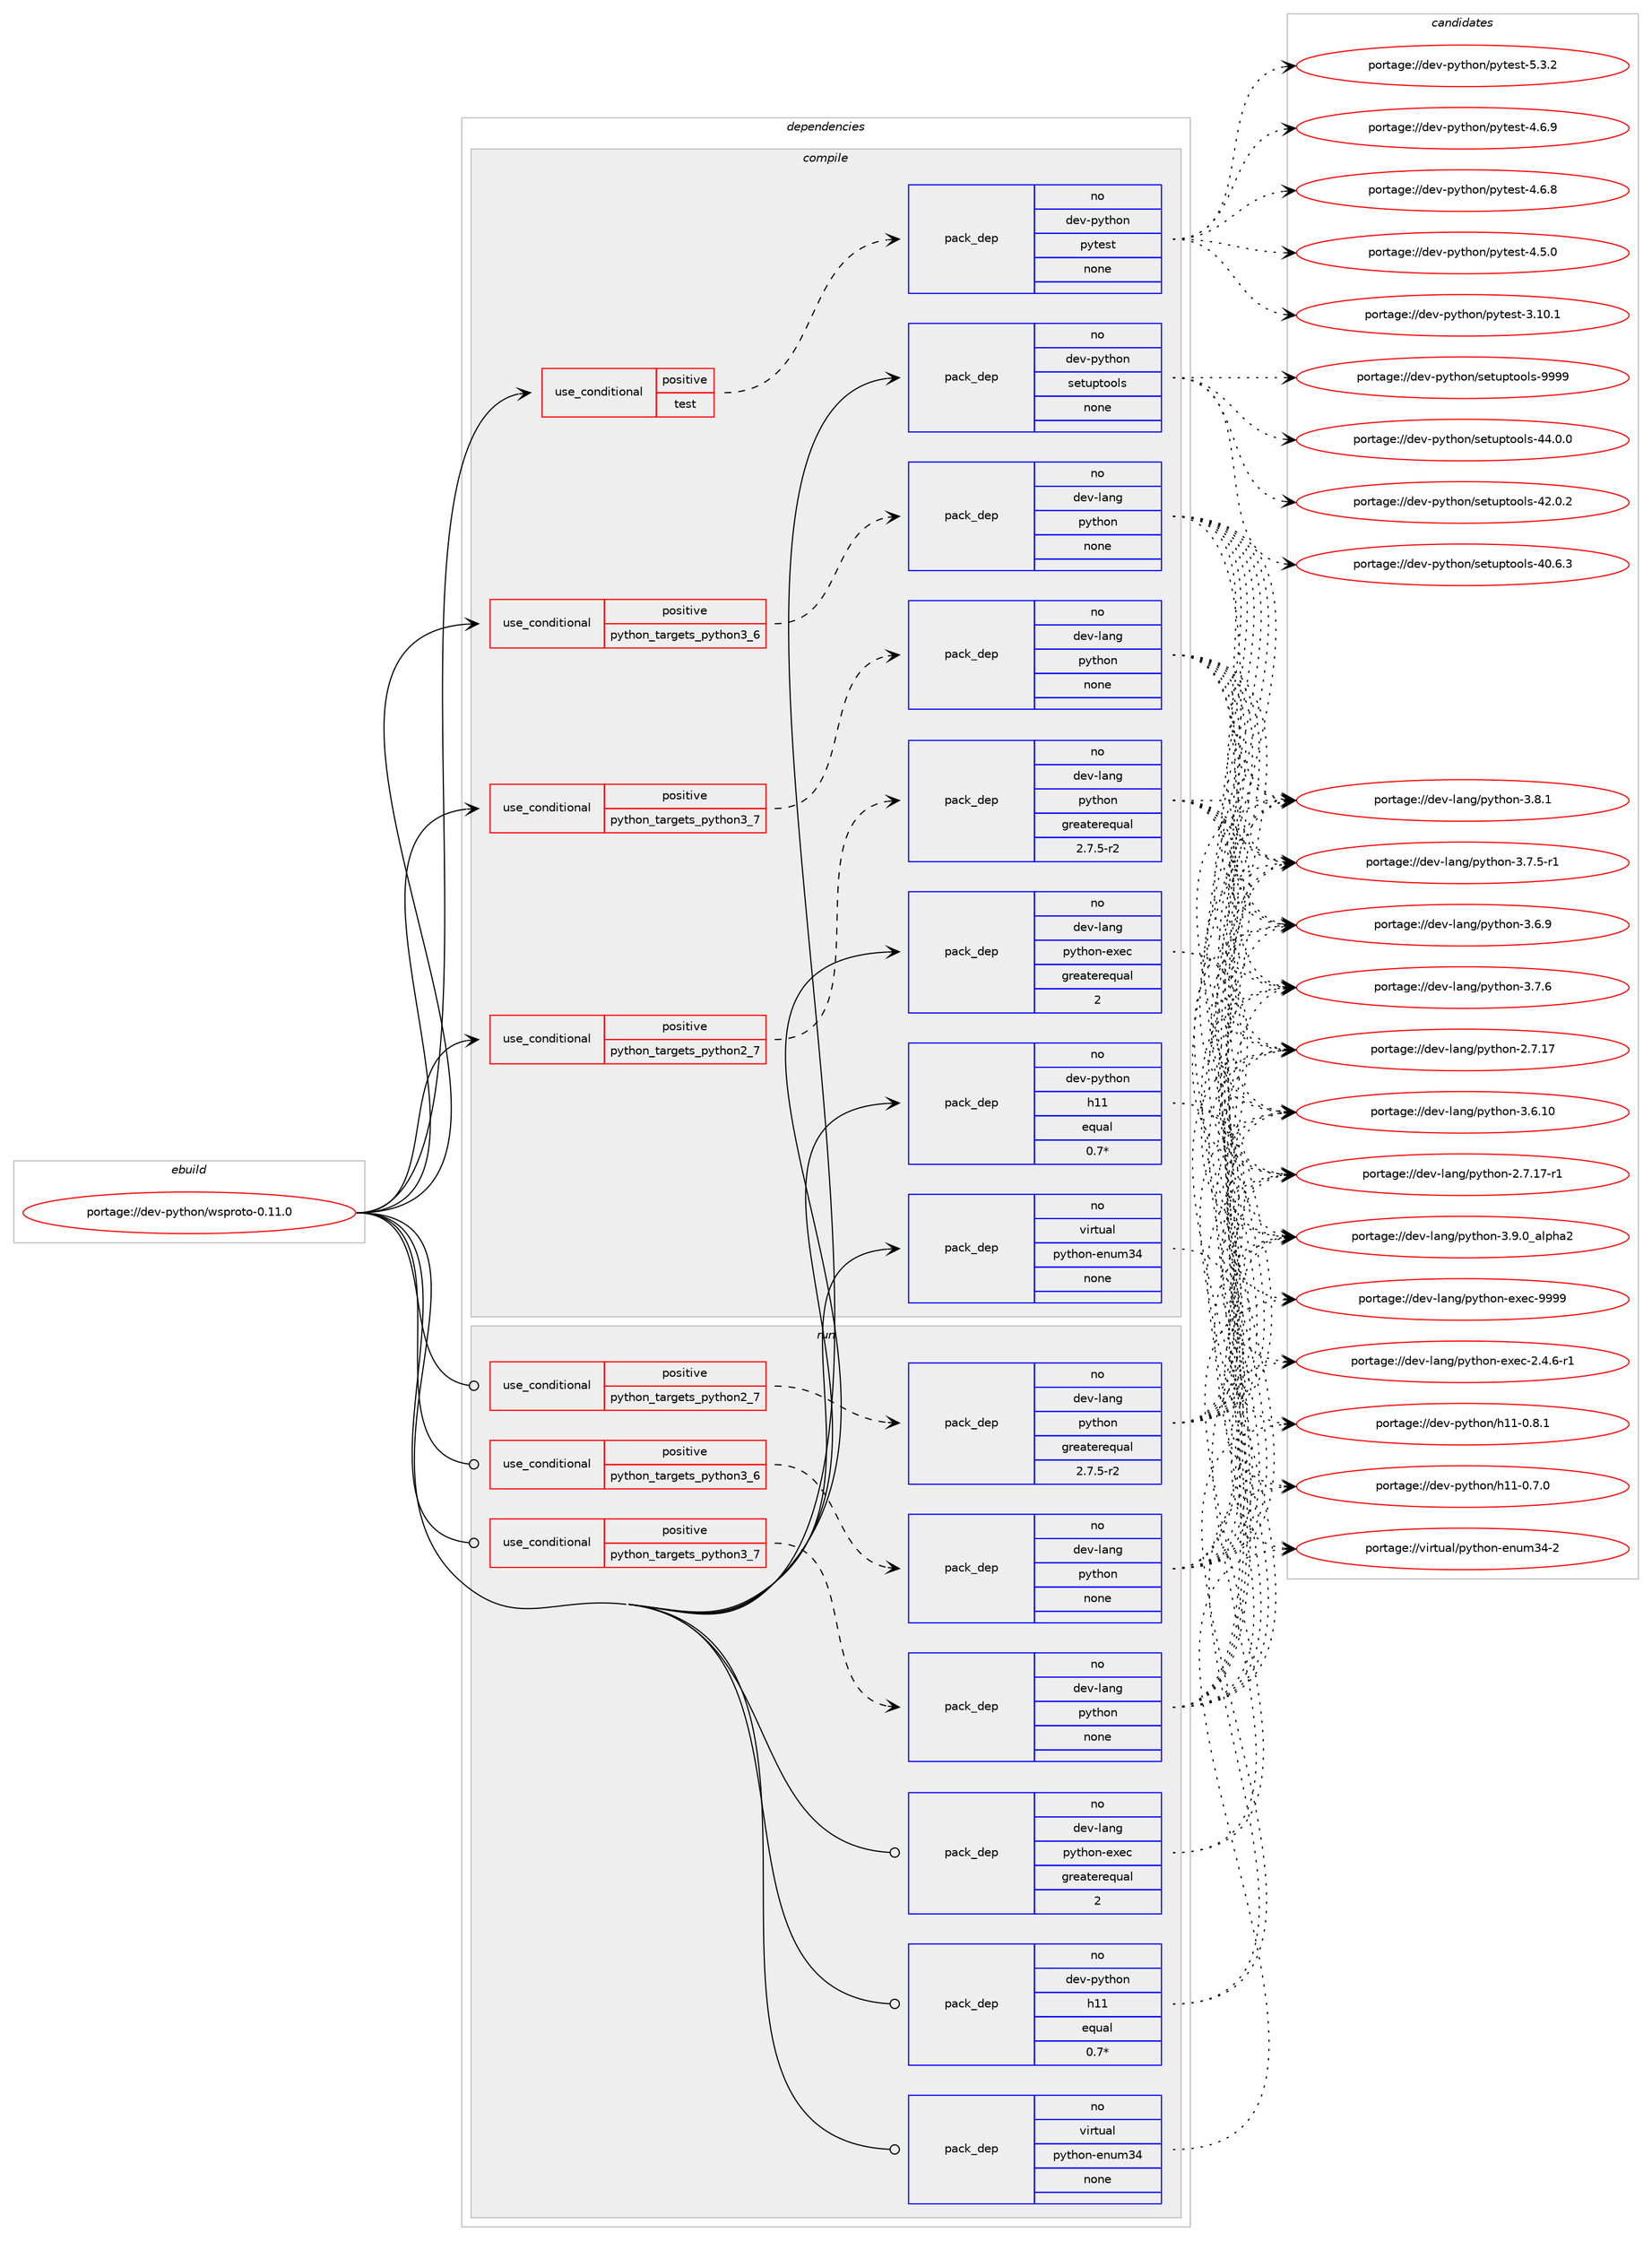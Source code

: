 digraph prolog {

# *************
# Graph options
# *************

newrank=true;
concentrate=true;
compound=true;
graph [rankdir=LR,fontname=Helvetica,fontsize=10,ranksep=1.5];#, ranksep=2.5, nodesep=0.2];
edge  [arrowhead=vee];
node  [fontname=Helvetica,fontsize=10];

# **********
# The ebuild
# **********

subgraph cluster_leftcol {
color=gray;
label=<<i>ebuild</i>>;
id [label="portage://dev-python/wsproto-0.11.0", color=red, width=4, href="../dev-python/wsproto-0.11.0.svg"];
}

# ****************
# The dependencies
# ****************

subgraph cluster_midcol {
color=gray;
label=<<i>dependencies</i>>;
subgraph cluster_compile {
fillcolor="#eeeeee";
style=filled;
label=<<i>compile</i>>;
subgraph cond103572 {
dependency417774 [label=<<TABLE BORDER="0" CELLBORDER="1" CELLSPACING="0" CELLPADDING="4"><TR><TD ROWSPAN="3" CELLPADDING="10">use_conditional</TD></TR><TR><TD>positive</TD></TR><TR><TD>python_targets_python2_7</TD></TR></TABLE>>, shape=none, color=red];
subgraph pack309321 {
dependency417775 [label=<<TABLE BORDER="0" CELLBORDER="1" CELLSPACING="0" CELLPADDING="4" WIDTH="220"><TR><TD ROWSPAN="6" CELLPADDING="30">pack_dep</TD></TR><TR><TD WIDTH="110">no</TD></TR><TR><TD>dev-lang</TD></TR><TR><TD>python</TD></TR><TR><TD>greaterequal</TD></TR><TR><TD>2.7.5-r2</TD></TR></TABLE>>, shape=none, color=blue];
}
dependency417774:e -> dependency417775:w [weight=20,style="dashed",arrowhead="vee"];
}
id:e -> dependency417774:w [weight=20,style="solid",arrowhead="vee"];
subgraph cond103573 {
dependency417776 [label=<<TABLE BORDER="0" CELLBORDER="1" CELLSPACING="0" CELLPADDING="4"><TR><TD ROWSPAN="3" CELLPADDING="10">use_conditional</TD></TR><TR><TD>positive</TD></TR><TR><TD>python_targets_python3_6</TD></TR></TABLE>>, shape=none, color=red];
subgraph pack309322 {
dependency417777 [label=<<TABLE BORDER="0" CELLBORDER="1" CELLSPACING="0" CELLPADDING="4" WIDTH="220"><TR><TD ROWSPAN="6" CELLPADDING="30">pack_dep</TD></TR><TR><TD WIDTH="110">no</TD></TR><TR><TD>dev-lang</TD></TR><TR><TD>python</TD></TR><TR><TD>none</TD></TR><TR><TD></TD></TR></TABLE>>, shape=none, color=blue];
}
dependency417776:e -> dependency417777:w [weight=20,style="dashed",arrowhead="vee"];
}
id:e -> dependency417776:w [weight=20,style="solid",arrowhead="vee"];
subgraph cond103574 {
dependency417778 [label=<<TABLE BORDER="0" CELLBORDER="1" CELLSPACING="0" CELLPADDING="4"><TR><TD ROWSPAN="3" CELLPADDING="10">use_conditional</TD></TR><TR><TD>positive</TD></TR><TR><TD>python_targets_python3_7</TD></TR></TABLE>>, shape=none, color=red];
subgraph pack309323 {
dependency417779 [label=<<TABLE BORDER="0" CELLBORDER="1" CELLSPACING="0" CELLPADDING="4" WIDTH="220"><TR><TD ROWSPAN="6" CELLPADDING="30">pack_dep</TD></TR><TR><TD WIDTH="110">no</TD></TR><TR><TD>dev-lang</TD></TR><TR><TD>python</TD></TR><TR><TD>none</TD></TR><TR><TD></TD></TR></TABLE>>, shape=none, color=blue];
}
dependency417778:e -> dependency417779:w [weight=20,style="dashed",arrowhead="vee"];
}
id:e -> dependency417778:w [weight=20,style="solid",arrowhead="vee"];
subgraph cond103575 {
dependency417780 [label=<<TABLE BORDER="0" CELLBORDER="1" CELLSPACING="0" CELLPADDING="4"><TR><TD ROWSPAN="3" CELLPADDING="10">use_conditional</TD></TR><TR><TD>positive</TD></TR><TR><TD>test</TD></TR></TABLE>>, shape=none, color=red];
subgraph pack309324 {
dependency417781 [label=<<TABLE BORDER="0" CELLBORDER="1" CELLSPACING="0" CELLPADDING="4" WIDTH="220"><TR><TD ROWSPAN="6" CELLPADDING="30">pack_dep</TD></TR><TR><TD WIDTH="110">no</TD></TR><TR><TD>dev-python</TD></TR><TR><TD>pytest</TD></TR><TR><TD>none</TD></TR><TR><TD></TD></TR></TABLE>>, shape=none, color=blue];
}
dependency417780:e -> dependency417781:w [weight=20,style="dashed",arrowhead="vee"];
}
id:e -> dependency417780:w [weight=20,style="solid",arrowhead="vee"];
subgraph pack309325 {
dependency417782 [label=<<TABLE BORDER="0" CELLBORDER="1" CELLSPACING="0" CELLPADDING="4" WIDTH="220"><TR><TD ROWSPAN="6" CELLPADDING="30">pack_dep</TD></TR><TR><TD WIDTH="110">no</TD></TR><TR><TD>dev-lang</TD></TR><TR><TD>python-exec</TD></TR><TR><TD>greaterequal</TD></TR><TR><TD>2</TD></TR></TABLE>>, shape=none, color=blue];
}
id:e -> dependency417782:w [weight=20,style="solid",arrowhead="vee"];
subgraph pack309326 {
dependency417783 [label=<<TABLE BORDER="0" CELLBORDER="1" CELLSPACING="0" CELLPADDING="4" WIDTH="220"><TR><TD ROWSPAN="6" CELLPADDING="30">pack_dep</TD></TR><TR><TD WIDTH="110">no</TD></TR><TR><TD>dev-python</TD></TR><TR><TD>h11</TD></TR><TR><TD>equal</TD></TR><TR><TD>0.7*</TD></TR></TABLE>>, shape=none, color=blue];
}
id:e -> dependency417783:w [weight=20,style="solid",arrowhead="vee"];
subgraph pack309327 {
dependency417784 [label=<<TABLE BORDER="0" CELLBORDER="1" CELLSPACING="0" CELLPADDING="4" WIDTH="220"><TR><TD ROWSPAN="6" CELLPADDING="30">pack_dep</TD></TR><TR><TD WIDTH="110">no</TD></TR><TR><TD>dev-python</TD></TR><TR><TD>setuptools</TD></TR><TR><TD>none</TD></TR><TR><TD></TD></TR></TABLE>>, shape=none, color=blue];
}
id:e -> dependency417784:w [weight=20,style="solid",arrowhead="vee"];
subgraph pack309328 {
dependency417785 [label=<<TABLE BORDER="0" CELLBORDER="1" CELLSPACING="0" CELLPADDING="4" WIDTH="220"><TR><TD ROWSPAN="6" CELLPADDING="30">pack_dep</TD></TR><TR><TD WIDTH="110">no</TD></TR><TR><TD>virtual</TD></TR><TR><TD>python-enum34</TD></TR><TR><TD>none</TD></TR><TR><TD></TD></TR></TABLE>>, shape=none, color=blue];
}
id:e -> dependency417785:w [weight=20,style="solid",arrowhead="vee"];
}
subgraph cluster_compileandrun {
fillcolor="#eeeeee";
style=filled;
label=<<i>compile and run</i>>;
}
subgraph cluster_run {
fillcolor="#eeeeee";
style=filled;
label=<<i>run</i>>;
subgraph cond103576 {
dependency417786 [label=<<TABLE BORDER="0" CELLBORDER="1" CELLSPACING="0" CELLPADDING="4"><TR><TD ROWSPAN="3" CELLPADDING="10">use_conditional</TD></TR><TR><TD>positive</TD></TR><TR><TD>python_targets_python2_7</TD></TR></TABLE>>, shape=none, color=red];
subgraph pack309329 {
dependency417787 [label=<<TABLE BORDER="0" CELLBORDER="1" CELLSPACING="0" CELLPADDING="4" WIDTH="220"><TR><TD ROWSPAN="6" CELLPADDING="30">pack_dep</TD></TR><TR><TD WIDTH="110">no</TD></TR><TR><TD>dev-lang</TD></TR><TR><TD>python</TD></TR><TR><TD>greaterequal</TD></TR><TR><TD>2.7.5-r2</TD></TR></TABLE>>, shape=none, color=blue];
}
dependency417786:e -> dependency417787:w [weight=20,style="dashed",arrowhead="vee"];
}
id:e -> dependency417786:w [weight=20,style="solid",arrowhead="odot"];
subgraph cond103577 {
dependency417788 [label=<<TABLE BORDER="0" CELLBORDER="1" CELLSPACING="0" CELLPADDING="4"><TR><TD ROWSPAN="3" CELLPADDING="10">use_conditional</TD></TR><TR><TD>positive</TD></TR><TR><TD>python_targets_python3_6</TD></TR></TABLE>>, shape=none, color=red];
subgraph pack309330 {
dependency417789 [label=<<TABLE BORDER="0" CELLBORDER="1" CELLSPACING="0" CELLPADDING="4" WIDTH="220"><TR><TD ROWSPAN="6" CELLPADDING="30">pack_dep</TD></TR><TR><TD WIDTH="110">no</TD></TR><TR><TD>dev-lang</TD></TR><TR><TD>python</TD></TR><TR><TD>none</TD></TR><TR><TD></TD></TR></TABLE>>, shape=none, color=blue];
}
dependency417788:e -> dependency417789:w [weight=20,style="dashed",arrowhead="vee"];
}
id:e -> dependency417788:w [weight=20,style="solid",arrowhead="odot"];
subgraph cond103578 {
dependency417790 [label=<<TABLE BORDER="0" CELLBORDER="1" CELLSPACING="0" CELLPADDING="4"><TR><TD ROWSPAN="3" CELLPADDING="10">use_conditional</TD></TR><TR><TD>positive</TD></TR><TR><TD>python_targets_python3_7</TD></TR></TABLE>>, shape=none, color=red];
subgraph pack309331 {
dependency417791 [label=<<TABLE BORDER="0" CELLBORDER="1" CELLSPACING="0" CELLPADDING="4" WIDTH="220"><TR><TD ROWSPAN="6" CELLPADDING="30">pack_dep</TD></TR><TR><TD WIDTH="110">no</TD></TR><TR><TD>dev-lang</TD></TR><TR><TD>python</TD></TR><TR><TD>none</TD></TR><TR><TD></TD></TR></TABLE>>, shape=none, color=blue];
}
dependency417790:e -> dependency417791:w [weight=20,style="dashed",arrowhead="vee"];
}
id:e -> dependency417790:w [weight=20,style="solid",arrowhead="odot"];
subgraph pack309332 {
dependency417792 [label=<<TABLE BORDER="0" CELLBORDER="1" CELLSPACING="0" CELLPADDING="4" WIDTH="220"><TR><TD ROWSPAN="6" CELLPADDING="30">pack_dep</TD></TR><TR><TD WIDTH="110">no</TD></TR><TR><TD>dev-lang</TD></TR><TR><TD>python-exec</TD></TR><TR><TD>greaterequal</TD></TR><TR><TD>2</TD></TR></TABLE>>, shape=none, color=blue];
}
id:e -> dependency417792:w [weight=20,style="solid",arrowhead="odot"];
subgraph pack309333 {
dependency417793 [label=<<TABLE BORDER="0" CELLBORDER="1" CELLSPACING="0" CELLPADDING="4" WIDTH="220"><TR><TD ROWSPAN="6" CELLPADDING="30">pack_dep</TD></TR><TR><TD WIDTH="110">no</TD></TR><TR><TD>dev-python</TD></TR><TR><TD>h11</TD></TR><TR><TD>equal</TD></TR><TR><TD>0.7*</TD></TR></TABLE>>, shape=none, color=blue];
}
id:e -> dependency417793:w [weight=20,style="solid",arrowhead="odot"];
subgraph pack309334 {
dependency417794 [label=<<TABLE BORDER="0" CELLBORDER="1" CELLSPACING="0" CELLPADDING="4" WIDTH="220"><TR><TD ROWSPAN="6" CELLPADDING="30">pack_dep</TD></TR><TR><TD WIDTH="110">no</TD></TR><TR><TD>virtual</TD></TR><TR><TD>python-enum34</TD></TR><TR><TD>none</TD></TR><TR><TD></TD></TR></TABLE>>, shape=none, color=blue];
}
id:e -> dependency417794:w [weight=20,style="solid",arrowhead="odot"];
}
}

# **************
# The candidates
# **************

subgraph cluster_choices {
rank=same;
color=gray;
label=<<i>candidates</i>>;

subgraph choice309321 {
color=black;
nodesep=1;
choice10010111845108971101034711212111610411111045514657464895971081121049750 [label="portage://dev-lang/python-3.9.0_alpha2", color=red, width=4,href="../dev-lang/python-3.9.0_alpha2.svg"];
choice100101118451089711010347112121116104111110455146564649 [label="portage://dev-lang/python-3.8.1", color=red, width=4,href="../dev-lang/python-3.8.1.svg"];
choice100101118451089711010347112121116104111110455146554654 [label="portage://dev-lang/python-3.7.6", color=red, width=4,href="../dev-lang/python-3.7.6.svg"];
choice1001011184510897110103471121211161041111104551465546534511449 [label="portage://dev-lang/python-3.7.5-r1", color=red, width=4,href="../dev-lang/python-3.7.5-r1.svg"];
choice100101118451089711010347112121116104111110455146544657 [label="portage://dev-lang/python-3.6.9", color=red, width=4,href="../dev-lang/python-3.6.9.svg"];
choice10010111845108971101034711212111610411111045514654464948 [label="portage://dev-lang/python-3.6.10", color=red, width=4,href="../dev-lang/python-3.6.10.svg"];
choice100101118451089711010347112121116104111110455046554649554511449 [label="portage://dev-lang/python-2.7.17-r1", color=red, width=4,href="../dev-lang/python-2.7.17-r1.svg"];
choice10010111845108971101034711212111610411111045504655464955 [label="portage://dev-lang/python-2.7.17", color=red, width=4,href="../dev-lang/python-2.7.17.svg"];
dependency417775:e -> choice10010111845108971101034711212111610411111045514657464895971081121049750:w [style=dotted,weight="100"];
dependency417775:e -> choice100101118451089711010347112121116104111110455146564649:w [style=dotted,weight="100"];
dependency417775:e -> choice100101118451089711010347112121116104111110455146554654:w [style=dotted,weight="100"];
dependency417775:e -> choice1001011184510897110103471121211161041111104551465546534511449:w [style=dotted,weight="100"];
dependency417775:e -> choice100101118451089711010347112121116104111110455146544657:w [style=dotted,weight="100"];
dependency417775:e -> choice10010111845108971101034711212111610411111045514654464948:w [style=dotted,weight="100"];
dependency417775:e -> choice100101118451089711010347112121116104111110455046554649554511449:w [style=dotted,weight="100"];
dependency417775:e -> choice10010111845108971101034711212111610411111045504655464955:w [style=dotted,weight="100"];
}
subgraph choice309322 {
color=black;
nodesep=1;
choice10010111845108971101034711212111610411111045514657464895971081121049750 [label="portage://dev-lang/python-3.9.0_alpha2", color=red, width=4,href="../dev-lang/python-3.9.0_alpha2.svg"];
choice100101118451089711010347112121116104111110455146564649 [label="portage://dev-lang/python-3.8.1", color=red, width=4,href="../dev-lang/python-3.8.1.svg"];
choice100101118451089711010347112121116104111110455146554654 [label="portage://dev-lang/python-3.7.6", color=red, width=4,href="../dev-lang/python-3.7.6.svg"];
choice1001011184510897110103471121211161041111104551465546534511449 [label="portage://dev-lang/python-3.7.5-r1", color=red, width=4,href="../dev-lang/python-3.7.5-r1.svg"];
choice100101118451089711010347112121116104111110455146544657 [label="portage://dev-lang/python-3.6.9", color=red, width=4,href="../dev-lang/python-3.6.9.svg"];
choice10010111845108971101034711212111610411111045514654464948 [label="portage://dev-lang/python-3.6.10", color=red, width=4,href="../dev-lang/python-3.6.10.svg"];
choice100101118451089711010347112121116104111110455046554649554511449 [label="portage://dev-lang/python-2.7.17-r1", color=red, width=4,href="../dev-lang/python-2.7.17-r1.svg"];
choice10010111845108971101034711212111610411111045504655464955 [label="portage://dev-lang/python-2.7.17", color=red, width=4,href="../dev-lang/python-2.7.17.svg"];
dependency417777:e -> choice10010111845108971101034711212111610411111045514657464895971081121049750:w [style=dotted,weight="100"];
dependency417777:e -> choice100101118451089711010347112121116104111110455146564649:w [style=dotted,weight="100"];
dependency417777:e -> choice100101118451089711010347112121116104111110455146554654:w [style=dotted,weight="100"];
dependency417777:e -> choice1001011184510897110103471121211161041111104551465546534511449:w [style=dotted,weight="100"];
dependency417777:e -> choice100101118451089711010347112121116104111110455146544657:w [style=dotted,weight="100"];
dependency417777:e -> choice10010111845108971101034711212111610411111045514654464948:w [style=dotted,weight="100"];
dependency417777:e -> choice100101118451089711010347112121116104111110455046554649554511449:w [style=dotted,weight="100"];
dependency417777:e -> choice10010111845108971101034711212111610411111045504655464955:w [style=dotted,weight="100"];
}
subgraph choice309323 {
color=black;
nodesep=1;
choice10010111845108971101034711212111610411111045514657464895971081121049750 [label="portage://dev-lang/python-3.9.0_alpha2", color=red, width=4,href="../dev-lang/python-3.9.0_alpha2.svg"];
choice100101118451089711010347112121116104111110455146564649 [label="portage://dev-lang/python-3.8.1", color=red, width=4,href="../dev-lang/python-3.8.1.svg"];
choice100101118451089711010347112121116104111110455146554654 [label="portage://dev-lang/python-3.7.6", color=red, width=4,href="../dev-lang/python-3.7.6.svg"];
choice1001011184510897110103471121211161041111104551465546534511449 [label="portage://dev-lang/python-3.7.5-r1", color=red, width=4,href="../dev-lang/python-3.7.5-r1.svg"];
choice100101118451089711010347112121116104111110455146544657 [label="portage://dev-lang/python-3.6.9", color=red, width=4,href="../dev-lang/python-3.6.9.svg"];
choice10010111845108971101034711212111610411111045514654464948 [label="portage://dev-lang/python-3.6.10", color=red, width=4,href="../dev-lang/python-3.6.10.svg"];
choice100101118451089711010347112121116104111110455046554649554511449 [label="portage://dev-lang/python-2.7.17-r1", color=red, width=4,href="../dev-lang/python-2.7.17-r1.svg"];
choice10010111845108971101034711212111610411111045504655464955 [label="portage://dev-lang/python-2.7.17", color=red, width=4,href="../dev-lang/python-2.7.17.svg"];
dependency417779:e -> choice10010111845108971101034711212111610411111045514657464895971081121049750:w [style=dotted,weight="100"];
dependency417779:e -> choice100101118451089711010347112121116104111110455146564649:w [style=dotted,weight="100"];
dependency417779:e -> choice100101118451089711010347112121116104111110455146554654:w [style=dotted,weight="100"];
dependency417779:e -> choice1001011184510897110103471121211161041111104551465546534511449:w [style=dotted,weight="100"];
dependency417779:e -> choice100101118451089711010347112121116104111110455146544657:w [style=dotted,weight="100"];
dependency417779:e -> choice10010111845108971101034711212111610411111045514654464948:w [style=dotted,weight="100"];
dependency417779:e -> choice100101118451089711010347112121116104111110455046554649554511449:w [style=dotted,weight="100"];
dependency417779:e -> choice10010111845108971101034711212111610411111045504655464955:w [style=dotted,weight="100"];
}
subgraph choice309324 {
color=black;
nodesep=1;
choice1001011184511212111610411111047112121116101115116455346514650 [label="portage://dev-python/pytest-5.3.2", color=red, width=4,href="../dev-python/pytest-5.3.2.svg"];
choice1001011184511212111610411111047112121116101115116455246544657 [label="portage://dev-python/pytest-4.6.9", color=red, width=4,href="../dev-python/pytest-4.6.9.svg"];
choice1001011184511212111610411111047112121116101115116455246544656 [label="portage://dev-python/pytest-4.6.8", color=red, width=4,href="../dev-python/pytest-4.6.8.svg"];
choice1001011184511212111610411111047112121116101115116455246534648 [label="portage://dev-python/pytest-4.5.0", color=red, width=4,href="../dev-python/pytest-4.5.0.svg"];
choice100101118451121211161041111104711212111610111511645514649484649 [label="portage://dev-python/pytest-3.10.1", color=red, width=4,href="../dev-python/pytest-3.10.1.svg"];
dependency417781:e -> choice1001011184511212111610411111047112121116101115116455346514650:w [style=dotted,weight="100"];
dependency417781:e -> choice1001011184511212111610411111047112121116101115116455246544657:w [style=dotted,weight="100"];
dependency417781:e -> choice1001011184511212111610411111047112121116101115116455246544656:w [style=dotted,weight="100"];
dependency417781:e -> choice1001011184511212111610411111047112121116101115116455246534648:w [style=dotted,weight="100"];
dependency417781:e -> choice100101118451121211161041111104711212111610111511645514649484649:w [style=dotted,weight="100"];
}
subgraph choice309325 {
color=black;
nodesep=1;
choice10010111845108971101034711212111610411111045101120101994557575757 [label="portage://dev-lang/python-exec-9999", color=red, width=4,href="../dev-lang/python-exec-9999.svg"];
choice10010111845108971101034711212111610411111045101120101994550465246544511449 [label="portage://dev-lang/python-exec-2.4.6-r1", color=red, width=4,href="../dev-lang/python-exec-2.4.6-r1.svg"];
dependency417782:e -> choice10010111845108971101034711212111610411111045101120101994557575757:w [style=dotted,weight="100"];
dependency417782:e -> choice10010111845108971101034711212111610411111045101120101994550465246544511449:w [style=dotted,weight="100"];
}
subgraph choice309326 {
color=black;
nodesep=1;
choice10010111845112121116104111110471044949454846564649 [label="portage://dev-python/h11-0.8.1", color=red, width=4,href="../dev-python/h11-0.8.1.svg"];
choice10010111845112121116104111110471044949454846554648 [label="portage://dev-python/h11-0.7.0", color=red, width=4,href="../dev-python/h11-0.7.0.svg"];
dependency417783:e -> choice10010111845112121116104111110471044949454846564649:w [style=dotted,weight="100"];
dependency417783:e -> choice10010111845112121116104111110471044949454846554648:w [style=dotted,weight="100"];
}
subgraph choice309327 {
color=black;
nodesep=1;
choice10010111845112121116104111110471151011161171121161111111081154557575757 [label="portage://dev-python/setuptools-9999", color=red, width=4,href="../dev-python/setuptools-9999.svg"];
choice100101118451121211161041111104711510111611711211611111110811545525246484648 [label="portage://dev-python/setuptools-44.0.0", color=red, width=4,href="../dev-python/setuptools-44.0.0.svg"];
choice100101118451121211161041111104711510111611711211611111110811545525046484650 [label="portage://dev-python/setuptools-42.0.2", color=red, width=4,href="../dev-python/setuptools-42.0.2.svg"];
choice100101118451121211161041111104711510111611711211611111110811545524846544651 [label="portage://dev-python/setuptools-40.6.3", color=red, width=4,href="../dev-python/setuptools-40.6.3.svg"];
dependency417784:e -> choice10010111845112121116104111110471151011161171121161111111081154557575757:w [style=dotted,weight="100"];
dependency417784:e -> choice100101118451121211161041111104711510111611711211611111110811545525246484648:w [style=dotted,weight="100"];
dependency417784:e -> choice100101118451121211161041111104711510111611711211611111110811545525046484650:w [style=dotted,weight="100"];
dependency417784:e -> choice100101118451121211161041111104711510111611711211611111110811545524846544651:w [style=dotted,weight="100"];
}
subgraph choice309328 {
color=black;
nodesep=1;
choice11810511411611797108471121211161041111104510111011710951524550 [label="portage://virtual/python-enum34-2", color=red, width=4,href="../virtual/python-enum34-2.svg"];
dependency417785:e -> choice11810511411611797108471121211161041111104510111011710951524550:w [style=dotted,weight="100"];
}
subgraph choice309329 {
color=black;
nodesep=1;
choice10010111845108971101034711212111610411111045514657464895971081121049750 [label="portage://dev-lang/python-3.9.0_alpha2", color=red, width=4,href="../dev-lang/python-3.9.0_alpha2.svg"];
choice100101118451089711010347112121116104111110455146564649 [label="portage://dev-lang/python-3.8.1", color=red, width=4,href="../dev-lang/python-3.8.1.svg"];
choice100101118451089711010347112121116104111110455146554654 [label="portage://dev-lang/python-3.7.6", color=red, width=4,href="../dev-lang/python-3.7.6.svg"];
choice1001011184510897110103471121211161041111104551465546534511449 [label="portage://dev-lang/python-3.7.5-r1", color=red, width=4,href="../dev-lang/python-3.7.5-r1.svg"];
choice100101118451089711010347112121116104111110455146544657 [label="portage://dev-lang/python-3.6.9", color=red, width=4,href="../dev-lang/python-3.6.9.svg"];
choice10010111845108971101034711212111610411111045514654464948 [label="portage://dev-lang/python-3.6.10", color=red, width=4,href="../dev-lang/python-3.6.10.svg"];
choice100101118451089711010347112121116104111110455046554649554511449 [label="portage://dev-lang/python-2.7.17-r1", color=red, width=4,href="../dev-lang/python-2.7.17-r1.svg"];
choice10010111845108971101034711212111610411111045504655464955 [label="portage://dev-lang/python-2.7.17", color=red, width=4,href="../dev-lang/python-2.7.17.svg"];
dependency417787:e -> choice10010111845108971101034711212111610411111045514657464895971081121049750:w [style=dotted,weight="100"];
dependency417787:e -> choice100101118451089711010347112121116104111110455146564649:w [style=dotted,weight="100"];
dependency417787:e -> choice100101118451089711010347112121116104111110455146554654:w [style=dotted,weight="100"];
dependency417787:e -> choice1001011184510897110103471121211161041111104551465546534511449:w [style=dotted,weight="100"];
dependency417787:e -> choice100101118451089711010347112121116104111110455146544657:w [style=dotted,weight="100"];
dependency417787:e -> choice10010111845108971101034711212111610411111045514654464948:w [style=dotted,weight="100"];
dependency417787:e -> choice100101118451089711010347112121116104111110455046554649554511449:w [style=dotted,weight="100"];
dependency417787:e -> choice10010111845108971101034711212111610411111045504655464955:w [style=dotted,weight="100"];
}
subgraph choice309330 {
color=black;
nodesep=1;
choice10010111845108971101034711212111610411111045514657464895971081121049750 [label="portage://dev-lang/python-3.9.0_alpha2", color=red, width=4,href="../dev-lang/python-3.9.0_alpha2.svg"];
choice100101118451089711010347112121116104111110455146564649 [label="portage://dev-lang/python-3.8.1", color=red, width=4,href="../dev-lang/python-3.8.1.svg"];
choice100101118451089711010347112121116104111110455146554654 [label="portage://dev-lang/python-3.7.6", color=red, width=4,href="../dev-lang/python-3.7.6.svg"];
choice1001011184510897110103471121211161041111104551465546534511449 [label="portage://dev-lang/python-3.7.5-r1", color=red, width=4,href="../dev-lang/python-3.7.5-r1.svg"];
choice100101118451089711010347112121116104111110455146544657 [label="portage://dev-lang/python-3.6.9", color=red, width=4,href="../dev-lang/python-3.6.9.svg"];
choice10010111845108971101034711212111610411111045514654464948 [label="portage://dev-lang/python-3.6.10", color=red, width=4,href="../dev-lang/python-3.6.10.svg"];
choice100101118451089711010347112121116104111110455046554649554511449 [label="portage://dev-lang/python-2.7.17-r1", color=red, width=4,href="../dev-lang/python-2.7.17-r1.svg"];
choice10010111845108971101034711212111610411111045504655464955 [label="portage://dev-lang/python-2.7.17", color=red, width=4,href="../dev-lang/python-2.7.17.svg"];
dependency417789:e -> choice10010111845108971101034711212111610411111045514657464895971081121049750:w [style=dotted,weight="100"];
dependency417789:e -> choice100101118451089711010347112121116104111110455146564649:w [style=dotted,weight="100"];
dependency417789:e -> choice100101118451089711010347112121116104111110455146554654:w [style=dotted,weight="100"];
dependency417789:e -> choice1001011184510897110103471121211161041111104551465546534511449:w [style=dotted,weight="100"];
dependency417789:e -> choice100101118451089711010347112121116104111110455146544657:w [style=dotted,weight="100"];
dependency417789:e -> choice10010111845108971101034711212111610411111045514654464948:w [style=dotted,weight="100"];
dependency417789:e -> choice100101118451089711010347112121116104111110455046554649554511449:w [style=dotted,weight="100"];
dependency417789:e -> choice10010111845108971101034711212111610411111045504655464955:w [style=dotted,weight="100"];
}
subgraph choice309331 {
color=black;
nodesep=1;
choice10010111845108971101034711212111610411111045514657464895971081121049750 [label="portage://dev-lang/python-3.9.0_alpha2", color=red, width=4,href="../dev-lang/python-3.9.0_alpha2.svg"];
choice100101118451089711010347112121116104111110455146564649 [label="portage://dev-lang/python-3.8.1", color=red, width=4,href="../dev-lang/python-3.8.1.svg"];
choice100101118451089711010347112121116104111110455146554654 [label="portage://dev-lang/python-3.7.6", color=red, width=4,href="../dev-lang/python-3.7.6.svg"];
choice1001011184510897110103471121211161041111104551465546534511449 [label="portage://dev-lang/python-3.7.5-r1", color=red, width=4,href="../dev-lang/python-3.7.5-r1.svg"];
choice100101118451089711010347112121116104111110455146544657 [label="portage://dev-lang/python-3.6.9", color=red, width=4,href="../dev-lang/python-3.6.9.svg"];
choice10010111845108971101034711212111610411111045514654464948 [label="portage://dev-lang/python-3.6.10", color=red, width=4,href="../dev-lang/python-3.6.10.svg"];
choice100101118451089711010347112121116104111110455046554649554511449 [label="portage://dev-lang/python-2.7.17-r1", color=red, width=4,href="../dev-lang/python-2.7.17-r1.svg"];
choice10010111845108971101034711212111610411111045504655464955 [label="portage://dev-lang/python-2.7.17", color=red, width=4,href="../dev-lang/python-2.7.17.svg"];
dependency417791:e -> choice10010111845108971101034711212111610411111045514657464895971081121049750:w [style=dotted,weight="100"];
dependency417791:e -> choice100101118451089711010347112121116104111110455146564649:w [style=dotted,weight="100"];
dependency417791:e -> choice100101118451089711010347112121116104111110455146554654:w [style=dotted,weight="100"];
dependency417791:e -> choice1001011184510897110103471121211161041111104551465546534511449:w [style=dotted,weight="100"];
dependency417791:e -> choice100101118451089711010347112121116104111110455146544657:w [style=dotted,weight="100"];
dependency417791:e -> choice10010111845108971101034711212111610411111045514654464948:w [style=dotted,weight="100"];
dependency417791:e -> choice100101118451089711010347112121116104111110455046554649554511449:w [style=dotted,weight="100"];
dependency417791:e -> choice10010111845108971101034711212111610411111045504655464955:w [style=dotted,weight="100"];
}
subgraph choice309332 {
color=black;
nodesep=1;
choice10010111845108971101034711212111610411111045101120101994557575757 [label="portage://dev-lang/python-exec-9999", color=red, width=4,href="../dev-lang/python-exec-9999.svg"];
choice10010111845108971101034711212111610411111045101120101994550465246544511449 [label="portage://dev-lang/python-exec-2.4.6-r1", color=red, width=4,href="../dev-lang/python-exec-2.4.6-r1.svg"];
dependency417792:e -> choice10010111845108971101034711212111610411111045101120101994557575757:w [style=dotted,weight="100"];
dependency417792:e -> choice10010111845108971101034711212111610411111045101120101994550465246544511449:w [style=dotted,weight="100"];
}
subgraph choice309333 {
color=black;
nodesep=1;
choice10010111845112121116104111110471044949454846564649 [label="portage://dev-python/h11-0.8.1", color=red, width=4,href="../dev-python/h11-0.8.1.svg"];
choice10010111845112121116104111110471044949454846554648 [label="portage://dev-python/h11-0.7.0", color=red, width=4,href="../dev-python/h11-0.7.0.svg"];
dependency417793:e -> choice10010111845112121116104111110471044949454846564649:w [style=dotted,weight="100"];
dependency417793:e -> choice10010111845112121116104111110471044949454846554648:w [style=dotted,weight="100"];
}
subgraph choice309334 {
color=black;
nodesep=1;
choice11810511411611797108471121211161041111104510111011710951524550 [label="portage://virtual/python-enum34-2", color=red, width=4,href="../virtual/python-enum34-2.svg"];
dependency417794:e -> choice11810511411611797108471121211161041111104510111011710951524550:w [style=dotted,weight="100"];
}
}

}
